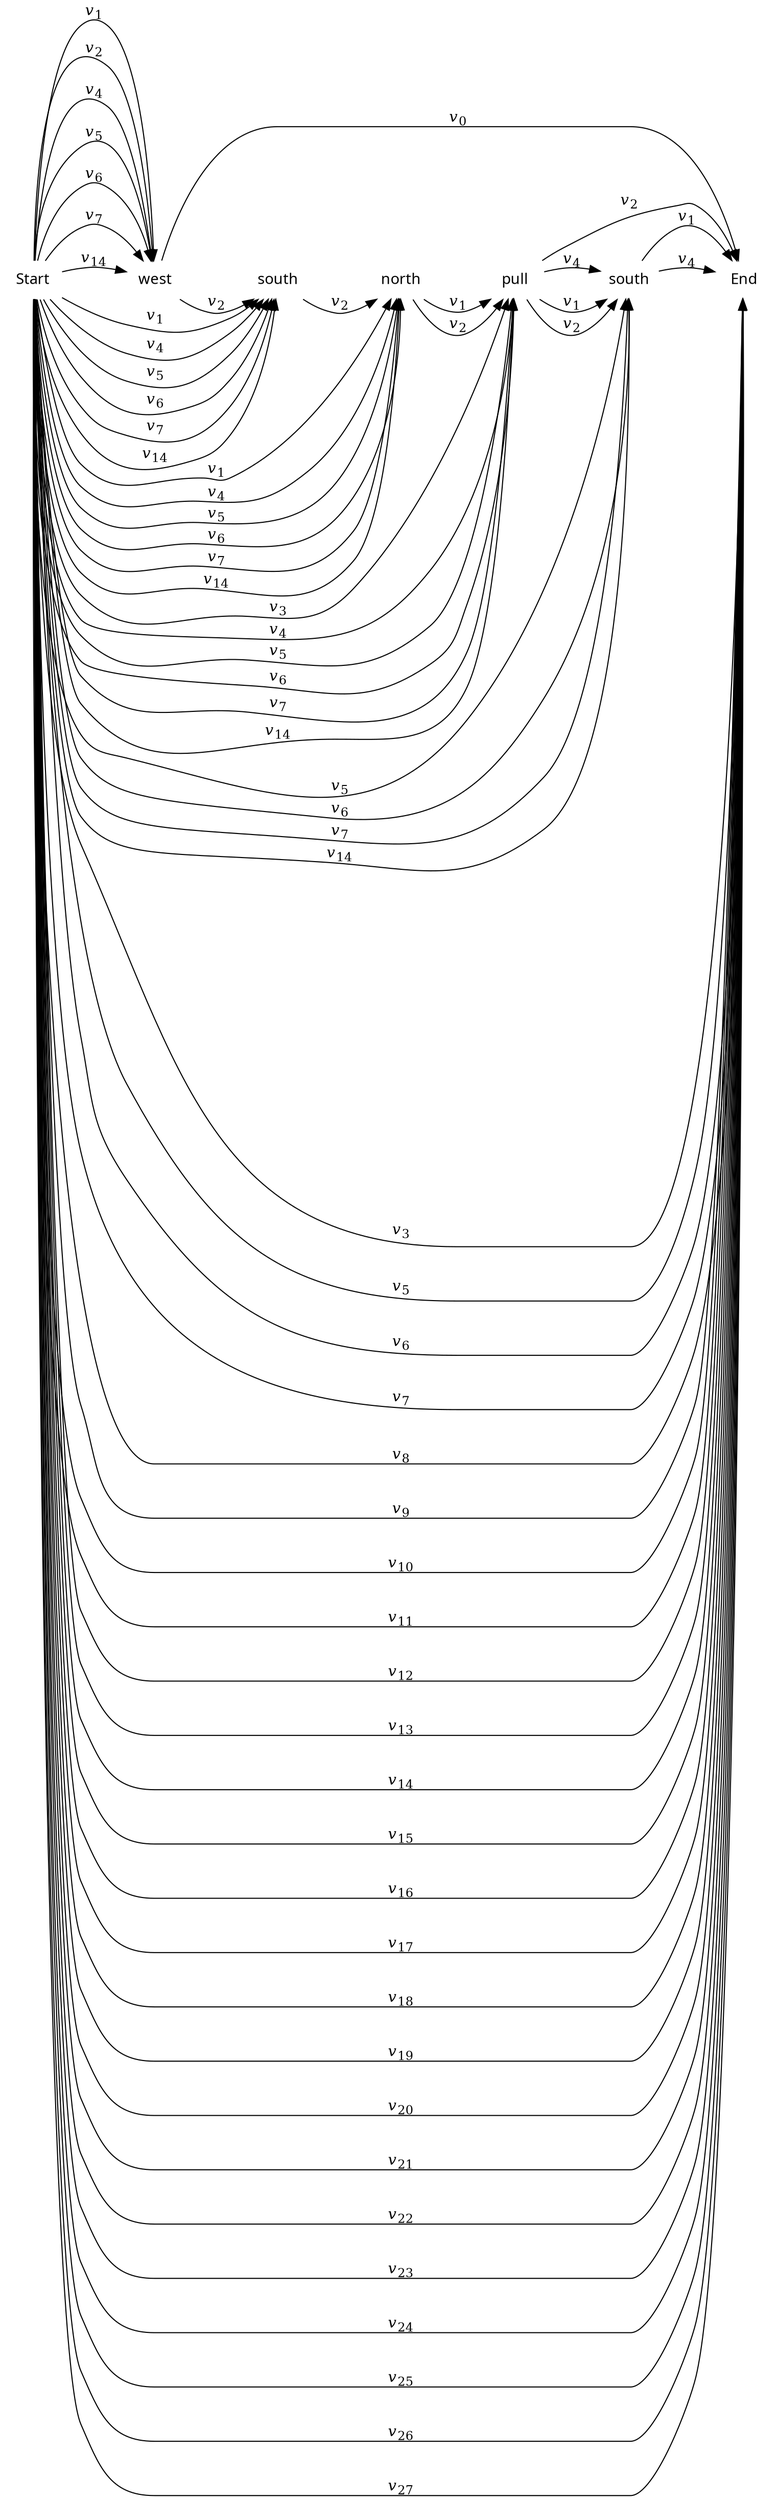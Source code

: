 digraph cat {
rankdir=LR
node [shape=plaintext]
edge [arrowhead=normal]

0 [label="Start",fontname="sans"]
1 [label="west",fontname="sans"]
2 [label="south",fontname="sans"]
3 [label="north",fontname="sans"]
4 [label="pull",fontname="sans"]
5 [label="south",fontname="sans"]
6 [label="End",fontname="sans"]

0 -> 1 [label=<<i>v</i><sub>1</sub>>]
0 -> 2 [label=<<i>v</i><sub>1</sub>>]
0 -> 3 [label=<<i>v</i><sub>1</sub>>]
0 -> 1 [label=<<i>v</i><sub>2</sub>>]
0 -> 4 [label=<<i>v</i><sub>3</sub>>]
0 -> 6 [label=<<i>v</i><sub>3</sub>>]
0 -> 1 [label=<<i>v</i><sub>4</sub>>]
0 -> 2 [label=<<i>v</i><sub>4</sub>>]
0 -> 3 [label=<<i>v</i><sub>4</sub>>]
0 -> 4 [label=<<i>v</i><sub>4</sub>>]
0 -> 1 [label=<<i>v</i><sub>5</sub>>]
0 -> 2 [label=<<i>v</i><sub>5</sub>>]
0 -> 3 [label=<<i>v</i><sub>5</sub>>]
0 -> 4 [label=<<i>v</i><sub>5</sub>>]
0 -> 5 [label=<<i>v</i><sub>5</sub>>]
0 -> 6 [label=<<i>v</i><sub>5</sub>>]
0 -> 1 [label=<<i>v</i><sub>6</sub>>]
0 -> 2 [label=<<i>v</i><sub>6</sub>>]
0 -> 3 [label=<<i>v</i><sub>6</sub>>]
0 -> 4 [label=<<i>v</i><sub>6</sub>>]
0 -> 5 [label=<<i>v</i><sub>6</sub>>]
0 -> 6 [label=<<i>v</i><sub>6</sub>>]
0 -> 1 [label=<<i>v</i><sub>7</sub>>]
0 -> 2 [label=<<i>v</i><sub>7</sub>>]
0 -> 3 [label=<<i>v</i><sub>7</sub>>]
0 -> 4 [label=<<i>v</i><sub>7</sub>>]
0 -> 5 [label=<<i>v</i><sub>7</sub>>]
0 -> 6 [label=<<i>v</i><sub>7</sub>>]
0 -> 6 [label=<<i>v</i><sub>8</sub>>]
0 -> 6 [label=<<i>v</i><sub>9</sub>>]
0 -> 6 [label=<<i>v</i><sub>10</sub>>]
0 -> 6 [label=<<i>v</i><sub>11</sub>>]
0 -> 6 [label=<<i>v</i><sub>12</sub>>]
0 -> 6 [label=<<i>v</i><sub>13</sub>>]
0 -> 1 [label=<<i>v</i><sub>14</sub>>]
0 -> 2 [label=<<i>v</i><sub>14</sub>>]
0 -> 3 [label=<<i>v</i><sub>14</sub>>]
0 -> 4 [label=<<i>v</i><sub>14</sub>>]
0 -> 5 [label=<<i>v</i><sub>14</sub>>]
0 -> 6 [label=<<i>v</i><sub>14</sub>>]
0 -> 6 [label=<<i>v</i><sub>15</sub>>]
0 -> 6 [label=<<i>v</i><sub>16</sub>>]
0 -> 6 [label=<<i>v</i><sub>17</sub>>]
0 -> 6 [label=<<i>v</i><sub>18</sub>>]
0 -> 6 [label=<<i>v</i><sub>19</sub>>]
0 -> 6 [label=<<i>v</i><sub>20</sub>>]
0 -> 6 [label=<<i>v</i><sub>21</sub>>]
0 -> 6 [label=<<i>v</i><sub>22</sub>>]
0 -> 6 [label=<<i>v</i><sub>23</sub>>]
0 -> 6 [label=<<i>v</i><sub>24</sub>>]
0 -> 6 [label=<<i>v</i><sub>25</sub>>]
0 -> 6 [label=<<i>v</i><sub>26</sub>>]
0 -> 6 [label=<<i>v</i><sub>27</sub>>]
1 -> 6 [label=<<i>v</i><sub>0</sub>>]
1 -> 2 [label=<<i>v</i><sub>2</sub>>]
2 -> 3 [label=<<i>v</i><sub>2</sub>>]
3 -> 4 [label=<<i>v</i><sub>1</sub>>]
3 -> 4 [label=<<i>v</i><sub>2</sub>>]
4 -> 5 [label=<<i>v</i><sub>1</sub>>]
4 -> 5 [label=<<i>v</i><sub>2</sub>>]
4 -> 6 [label=<<i>v</i><sub>2</sub>>]
4 -> 5 [label=<<i>v</i><sub>4</sub>>]
5 -> 6 [label=<<i>v</i><sub>1</sub>>]
5 -> 6 [label=<<i>v</i><sub>4</sub>>]

# To line up the actions
0 -> 1 [weight=100,style=invis]
1 -> 2 [weight=100,style=invis]
2 -> 3 [weight=100,style=invis]
3 -> 4 [weight=100,style=invis]
4 -> 5 [weight=100,style=invis]
5 -> 6 [weight=100,style=invis]
}
